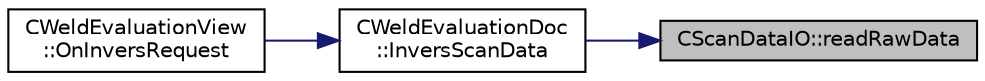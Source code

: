 digraph "CScanDataIO::readRawData"
{
 // LATEX_PDF_SIZE
  edge [fontname="Helvetica",fontsize="10",labelfontname="Helvetica",labelfontsize="10"];
  node [fontname="Helvetica",fontsize="10",shape=record];
  rankdir="RL";
  Node1 [label="CScanDataIO::readRawData",height=0.2,width=0.4,color="black", fillcolor="grey75", style="filled", fontcolor="black",tooltip="RAWデータの読み込み"];
  Node1 -> Node2 [dir="back",color="midnightblue",fontsize="10",style="solid",fontname="Helvetica"];
  Node2 [label="CWeldEvaluationDoc\l::InversScanData",height=0.2,width=0.4,color="black", fillcolor="white", style="filled",URL="$class_c_weld_evaluation_doc.html#a7b5e52d33a0ce7e1fd3e55d6558c553e",tooltip="スキャンデータの反転"];
  Node2 -> Node3 [dir="back",color="midnightblue",fontsize="10",style="solid",fontname="Helvetica"];
  Node3 [label="CWeldEvaluationView\l::OnInversRequest",height=0.2,width=0.4,color="black", fillcolor="white", style="filled",URL="$class_c_weld_evaluation_view.html#a64432e2c0e21d161465fb28eb9e71594",tooltip="データ反転の要求"];
}
